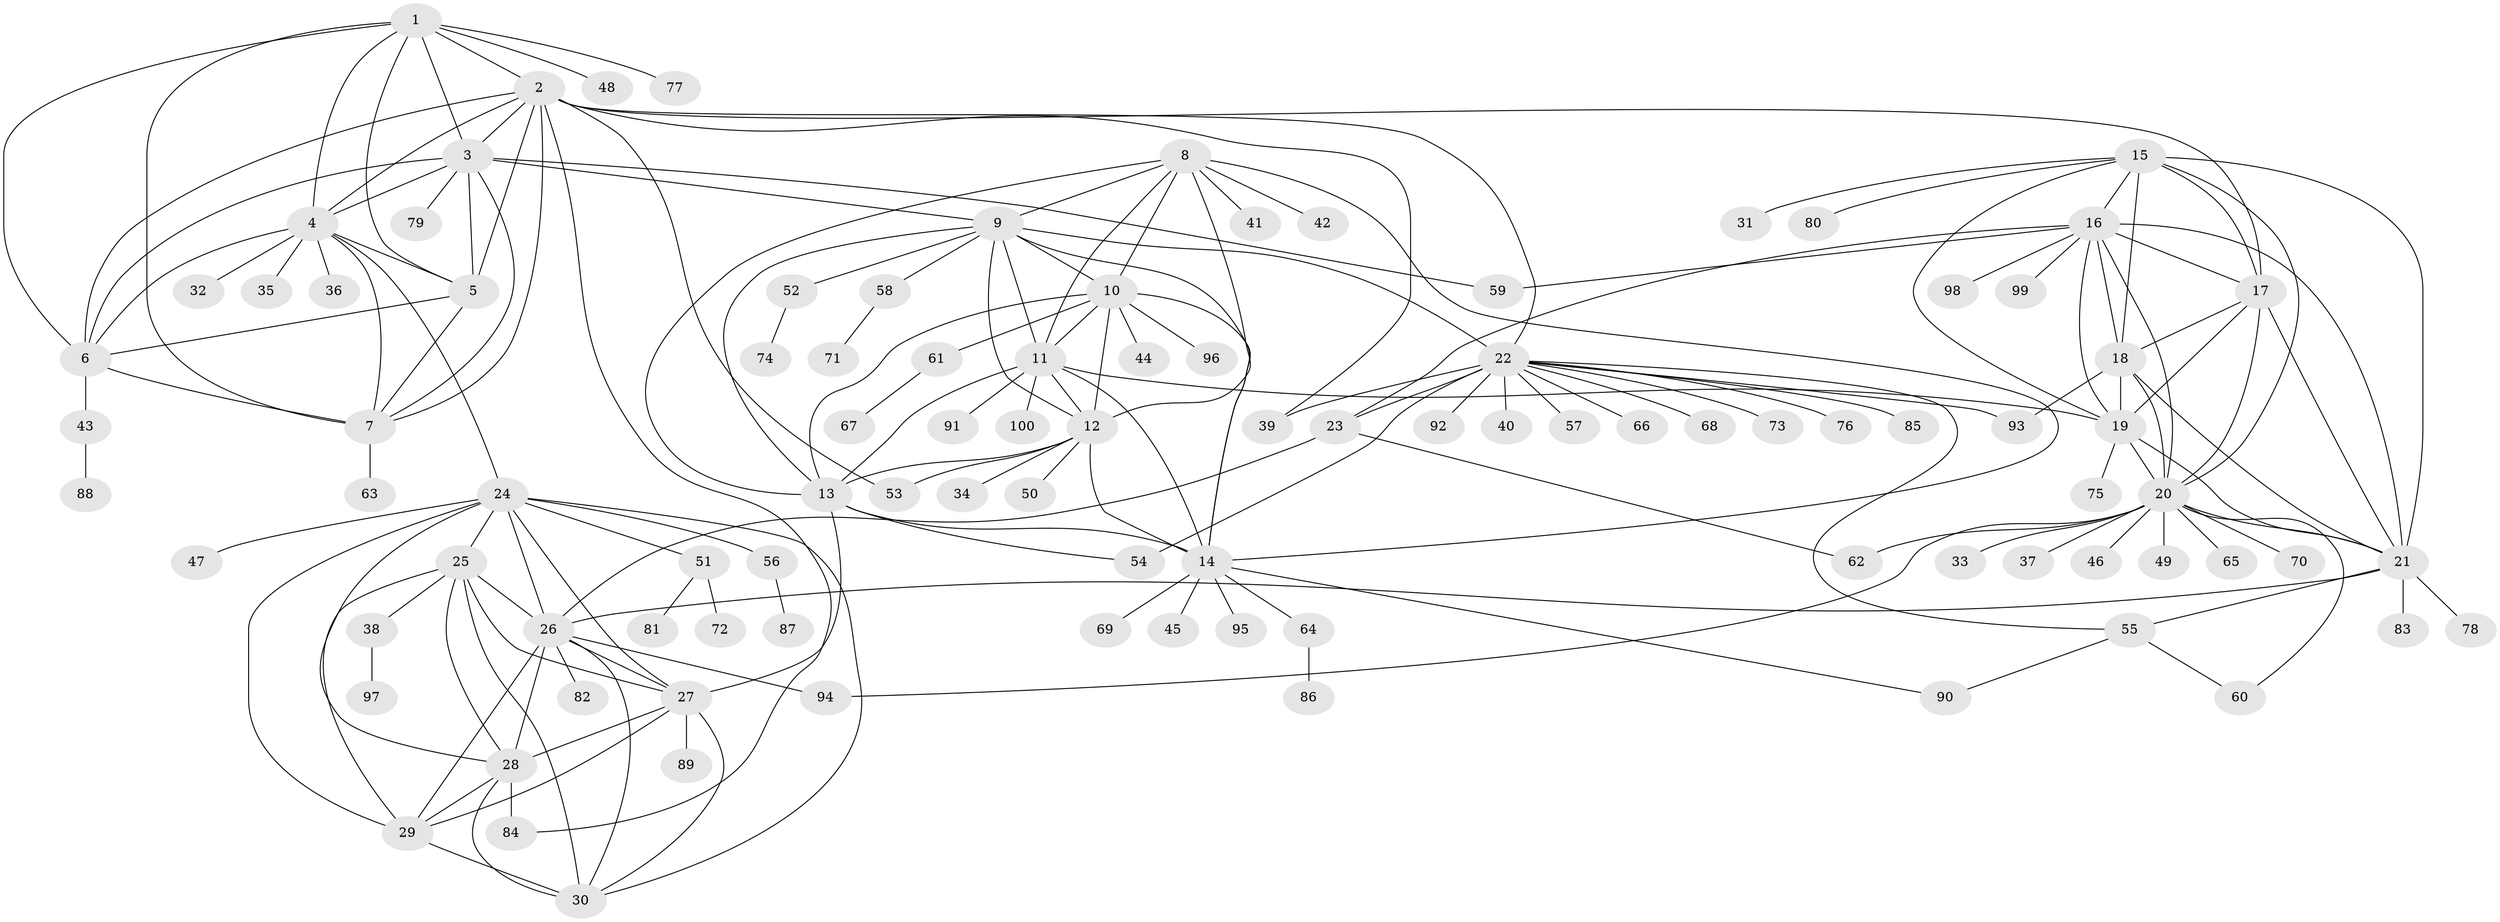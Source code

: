 // original degree distribution, {9: 0.05, 11: 0.05714285714285714, 10: 0.04285714285714286, 7: 0.02857142857142857, 8: 0.03571428571428571, 12: 0.014285714285714285, 16: 0.007142857142857143, 6: 0.014285714285714285, 1: 0.6, 2: 0.12857142857142856, 3: 0.014285714285714285, 5: 0.007142857142857143}
// Generated by graph-tools (version 1.1) at 2025/52/03/04/25 22:52:49]
// undirected, 100 vertices, 176 edges
graph export_dot {
  node [color=gray90,style=filled];
  1;
  2;
  3;
  4;
  5;
  6;
  7;
  8;
  9;
  10;
  11;
  12;
  13;
  14;
  15;
  16;
  17;
  18;
  19;
  20;
  21;
  22;
  23;
  24;
  25;
  26;
  27;
  28;
  29;
  30;
  31;
  32;
  33;
  34;
  35;
  36;
  37;
  38;
  39;
  40;
  41;
  42;
  43;
  44;
  45;
  46;
  47;
  48;
  49;
  50;
  51;
  52;
  53;
  54;
  55;
  56;
  57;
  58;
  59;
  60;
  61;
  62;
  63;
  64;
  65;
  66;
  67;
  68;
  69;
  70;
  71;
  72;
  73;
  74;
  75;
  76;
  77;
  78;
  79;
  80;
  81;
  82;
  83;
  84;
  85;
  86;
  87;
  88;
  89;
  90;
  91;
  92;
  93;
  94;
  95;
  96;
  97;
  98;
  99;
  100;
  1 -- 2 [weight=1.0];
  1 -- 3 [weight=1.0];
  1 -- 4 [weight=1.0];
  1 -- 5 [weight=1.0];
  1 -- 6 [weight=1.0];
  1 -- 7 [weight=1.0];
  1 -- 48 [weight=1.0];
  1 -- 77 [weight=1.0];
  2 -- 3 [weight=1.0];
  2 -- 4 [weight=1.0];
  2 -- 5 [weight=1.0];
  2 -- 6 [weight=1.0];
  2 -- 7 [weight=1.0];
  2 -- 17 [weight=1.0];
  2 -- 22 [weight=1.0];
  2 -- 39 [weight=1.0];
  2 -- 53 [weight=1.0];
  2 -- 84 [weight=1.0];
  3 -- 4 [weight=1.0];
  3 -- 5 [weight=1.0];
  3 -- 6 [weight=1.0];
  3 -- 7 [weight=1.0];
  3 -- 9 [weight=1.0];
  3 -- 59 [weight=1.0];
  3 -- 79 [weight=1.0];
  4 -- 5 [weight=1.0];
  4 -- 6 [weight=1.0];
  4 -- 7 [weight=1.0];
  4 -- 24 [weight=1.0];
  4 -- 32 [weight=1.0];
  4 -- 35 [weight=1.0];
  4 -- 36 [weight=1.0];
  5 -- 6 [weight=1.0];
  5 -- 7 [weight=1.0];
  6 -- 7 [weight=1.0];
  6 -- 43 [weight=1.0];
  7 -- 63 [weight=1.0];
  8 -- 9 [weight=1.0];
  8 -- 10 [weight=1.0];
  8 -- 11 [weight=1.0];
  8 -- 12 [weight=1.0];
  8 -- 13 [weight=1.0];
  8 -- 14 [weight=1.0];
  8 -- 41 [weight=1.0];
  8 -- 42 [weight=1.0];
  9 -- 10 [weight=1.0];
  9 -- 11 [weight=1.0];
  9 -- 12 [weight=1.0];
  9 -- 13 [weight=1.0];
  9 -- 14 [weight=1.0];
  9 -- 22 [weight=1.0];
  9 -- 52 [weight=1.0];
  9 -- 58 [weight=1.0];
  10 -- 11 [weight=1.0];
  10 -- 12 [weight=1.0];
  10 -- 13 [weight=1.0];
  10 -- 14 [weight=1.0];
  10 -- 44 [weight=1.0];
  10 -- 61 [weight=1.0];
  10 -- 96 [weight=1.0];
  11 -- 12 [weight=1.0];
  11 -- 13 [weight=1.0];
  11 -- 14 [weight=1.0];
  11 -- 19 [weight=1.0];
  11 -- 91 [weight=1.0];
  11 -- 100 [weight=1.0];
  12 -- 13 [weight=1.0];
  12 -- 14 [weight=1.0];
  12 -- 34 [weight=1.0];
  12 -- 50 [weight=1.0];
  12 -- 53 [weight=1.0];
  13 -- 14 [weight=1.0];
  13 -- 27 [weight=1.0];
  13 -- 54 [weight=1.0];
  14 -- 45 [weight=1.0];
  14 -- 64 [weight=1.0];
  14 -- 69 [weight=1.0];
  14 -- 90 [weight=1.0];
  14 -- 95 [weight=1.0];
  15 -- 16 [weight=1.0];
  15 -- 17 [weight=1.0];
  15 -- 18 [weight=1.0];
  15 -- 19 [weight=1.0];
  15 -- 20 [weight=1.0];
  15 -- 21 [weight=1.0];
  15 -- 31 [weight=1.0];
  15 -- 80 [weight=1.0];
  16 -- 17 [weight=1.0];
  16 -- 18 [weight=1.0];
  16 -- 19 [weight=1.0];
  16 -- 20 [weight=1.0];
  16 -- 21 [weight=1.0];
  16 -- 23 [weight=1.0];
  16 -- 59 [weight=1.0];
  16 -- 98 [weight=1.0];
  16 -- 99 [weight=1.0];
  17 -- 18 [weight=1.0];
  17 -- 19 [weight=1.0];
  17 -- 20 [weight=1.0];
  17 -- 21 [weight=1.0];
  18 -- 19 [weight=1.0];
  18 -- 20 [weight=1.0];
  18 -- 21 [weight=1.0];
  18 -- 93 [weight=1.0];
  19 -- 20 [weight=1.0];
  19 -- 21 [weight=1.0];
  19 -- 75 [weight=1.0];
  20 -- 21 [weight=1.0];
  20 -- 33 [weight=1.0];
  20 -- 37 [weight=1.0];
  20 -- 46 [weight=1.0];
  20 -- 49 [weight=1.0];
  20 -- 60 [weight=1.0];
  20 -- 62 [weight=1.0];
  20 -- 65 [weight=1.0];
  20 -- 70 [weight=1.0];
  20 -- 94 [weight=1.0];
  21 -- 26 [weight=1.0];
  21 -- 55 [weight=1.0];
  21 -- 78 [weight=1.0];
  21 -- 83 [weight=1.0];
  22 -- 23 [weight=6.0];
  22 -- 39 [weight=5.0];
  22 -- 40 [weight=1.0];
  22 -- 54 [weight=2.0];
  22 -- 55 [weight=1.0];
  22 -- 57 [weight=3.0];
  22 -- 66 [weight=1.0];
  22 -- 68 [weight=1.0];
  22 -- 73 [weight=1.0];
  22 -- 76 [weight=1.0];
  22 -- 85 [weight=1.0];
  22 -- 92 [weight=1.0];
  22 -- 93 [weight=1.0];
  23 -- 26 [weight=1.0];
  23 -- 62 [weight=1.0];
  24 -- 25 [weight=1.0];
  24 -- 26 [weight=1.0];
  24 -- 27 [weight=1.0];
  24 -- 28 [weight=1.0];
  24 -- 29 [weight=1.0];
  24 -- 30 [weight=1.0];
  24 -- 47 [weight=1.0];
  24 -- 51 [weight=1.0];
  24 -- 56 [weight=1.0];
  25 -- 26 [weight=1.0];
  25 -- 27 [weight=1.0];
  25 -- 28 [weight=1.0];
  25 -- 29 [weight=1.0];
  25 -- 30 [weight=1.0];
  25 -- 38 [weight=1.0];
  26 -- 27 [weight=1.0];
  26 -- 28 [weight=1.0];
  26 -- 29 [weight=1.0];
  26 -- 30 [weight=1.0];
  26 -- 82 [weight=1.0];
  26 -- 94 [weight=1.0];
  27 -- 28 [weight=1.0];
  27 -- 29 [weight=1.0];
  27 -- 30 [weight=1.0];
  27 -- 89 [weight=1.0];
  28 -- 29 [weight=1.0];
  28 -- 30 [weight=1.0];
  28 -- 84 [weight=1.0];
  29 -- 30 [weight=1.0];
  38 -- 97 [weight=1.0];
  43 -- 88 [weight=1.0];
  51 -- 72 [weight=1.0];
  51 -- 81 [weight=1.0];
  52 -- 74 [weight=1.0];
  55 -- 60 [weight=1.0];
  55 -- 90 [weight=1.0];
  56 -- 87 [weight=1.0];
  58 -- 71 [weight=1.0];
  61 -- 67 [weight=1.0];
  64 -- 86 [weight=1.0];
}
